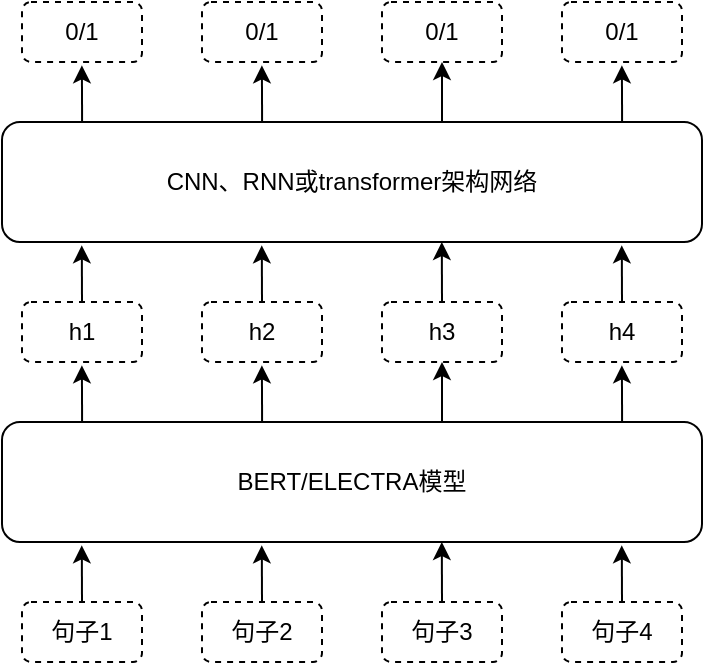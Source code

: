 <mxfile version="20.6.2" type="github">
  <diagram id="DylYnQjOaM4mkceM2j5T" name="第 1 页">
    <mxGraphModel dx="1162" dy="773" grid="0" gridSize="10" guides="1" tooltips="1" connect="1" arrows="1" fold="1" page="1" pageScale="1" pageWidth="827" pageHeight="1169" math="0" shadow="0">
      <root>
        <mxCell id="0" />
        <mxCell id="1" parent="0" />
        <mxCell id="PNbQO5fA-VHTfyRlcOsc-1" value="BERT/ELECTRA模型" style="rounded=1;whiteSpace=wrap;html=1;" vertex="1" parent="1">
          <mxGeometry x="190" y="360" width="350" height="60" as="geometry" />
        </mxCell>
        <mxCell id="PNbQO5fA-VHTfyRlcOsc-2" value="CNN、RNN或transformer架构网络" style="rounded=1;whiteSpace=wrap;html=1;" vertex="1" parent="1">
          <mxGeometry x="190" y="210" width="350" height="60" as="geometry" />
        </mxCell>
        <mxCell id="PNbQO5fA-VHTfyRlcOsc-4" value="句子1" style="text;html=1;strokeColor=default;fillColor=none;align=center;verticalAlign=middle;whiteSpace=wrap;rounded=1;dashed=1;" vertex="1" parent="1">
          <mxGeometry x="200" y="450" width="60" height="30" as="geometry" />
        </mxCell>
        <mxCell id="PNbQO5fA-VHTfyRlcOsc-9" value="" style="endArrow=classic;html=1;rounded=0;exitX=0.5;exitY=0;exitDx=0;exitDy=0;entryX=0.114;entryY=1.028;entryDx=0;entryDy=0;entryPerimeter=0;" edge="1" parent="1" source="PNbQO5fA-VHTfyRlcOsc-4" target="PNbQO5fA-VHTfyRlcOsc-1">
          <mxGeometry width="50" height="50" relative="1" as="geometry">
            <mxPoint x="390" y="420" as="sourcePoint" />
            <mxPoint x="440" y="370" as="targetPoint" />
          </mxGeometry>
        </mxCell>
        <mxCell id="PNbQO5fA-VHTfyRlcOsc-20" value="句子2" style="text;html=1;strokeColor=default;fillColor=none;align=center;verticalAlign=middle;whiteSpace=wrap;rounded=1;dashed=1;" vertex="1" parent="1">
          <mxGeometry x="290" y="450" width="60" height="30" as="geometry" />
        </mxCell>
        <mxCell id="PNbQO5fA-VHTfyRlcOsc-21" value="" style="endArrow=classic;html=1;rounded=0;exitX=0.5;exitY=0;exitDx=0;exitDy=0;entryX=0.114;entryY=1.028;entryDx=0;entryDy=0;entryPerimeter=0;" edge="1" parent="1" source="PNbQO5fA-VHTfyRlcOsc-20">
          <mxGeometry width="50" height="50" relative="1" as="geometry">
            <mxPoint x="480" y="420" as="sourcePoint" />
            <mxPoint x="319.9" y="421.68" as="targetPoint" />
          </mxGeometry>
        </mxCell>
        <mxCell id="PNbQO5fA-VHTfyRlcOsc-22" value="句子3" style="text;html=1;strokeColor=default;fillColor=none;align=center;verticalAlign=middle;whiteSpace=wrap;rounded=1;dashed=1;" vertex="1" parent="1">
          <mxGeometry x="380" y="450" width="60" height="30" as="geometry" />
        </mxCell>
        <mxCell id="PNbQO5fA-VHTfyRlcOsc-23" value="" style="endArrow=classic;html=1;rounded=0;exitX=0.5;exitY=0;exitDx=0;exitDy=0;entryX=0.114;entryY=1.028;entryDx=0;entryDy=0;entryPerimeter=0;" edge="1" parent="1" source="PNbQO5fA-VHTfyRlcOsc-22">
          <mxGeometry width="50" height="50" relative="1" as="geometry">
            <mxPoint x="570" y="418.32" as="sourcePoint" />
            <mxPoint x="409.9" y="420.0" as="targetPoint" />
          </mxGeometry>
        </mxCell>
        <mxCell id="PNbQO5fA-VHTfyRlcOsc-24" value="句子4" style="text;html=1;strokeColor=default;fillColor=none;align=center;verticalAlign=middle;whiteSpace=wrap;rounded=1;dashed=1;" vertex="1" parent="1">
          <mxGeometry x="470" y="450" width="60" height="30" as="geometry" />
        </mxCell>
        <mxCell id="PNbQO5fA-VHTfyRlcOsc-25" value="" style="endArrow=classic;html=1;rounded=0;exitX=0.5;exitY=0;exitDx=0;exitDy=0;entryX=0.114;entryY=1.028;entryDx=0;entryDy=0;entryPerimeter=0;" edge="1" parent="1" source="PNbQO5fA-VHTfyRlcOsc-24">
          <mxGeometry width="50" height="50" relative="1" as="geometry">
            <mxPoint x="660" y="420" as="sourcePoint" />
            <mxPoint x="499.9" y="421.68" as="targetPoint" />
          </mxGeometry>
        </mxCell>
        <mxCell id="PNbQO5fA-VHTfyRlcOsc-26" value="h1" style="text;html=1;strokeColor=default;fillColor=none;align=center;verticalAlign=middle;whiteSpace=wrap;rounded=1;dashed=1;" vertex="1" parent="1">
          <mxGeometry x="200" y="300" width="60" height="30" as="geometry" />
        </mxCell>
        <mxCell id="PNbQO5fA-VHTfyRlcOsc-27" value="" style="endArrow=classic;html=1;rounded=0;exitX=0.5;exitY=0;exitDx=0;exitDy=0;entryX=0.114;entryY=1.028;entryDx=0;entryDy=0;entryPerimeter=0;" edge="1" parent="1" source="PNbQO5fA-VHTfyRlcOsc-26">
          <mxGeometry width="50" height="50" relative="1" as="geometry">
            <mxPoint x="390" y="270" as="sourcePoint" />
            <mxPoint x="229.9" y="271.68" as="targetPoint" />
          </mxGeometry>
        </mxCell>
        <mxCell id="PNbQO5fA-VHTfyRlcOsc-28" value="h2" style="text;html=1;strokeColor=default;fillColor=none;align=center;verticalAlign=middle;whiteSpace=wrap;rounded=1;dashed=1;" vertex="1" parent="1">
          <mxGeometry x="290" y="300" width="60" height="30" as="geometry" />
        </mxCell>
        <mxCell id="PNbQO5fA-VHTfyRlcOsc-29" value="" style="endArrow=classic;html=1;rounded=0;exitX=0.5;exitY=0;exitDx=0;exitDy=0;entryX=0.114;entryY=1.028;entryDx=0;entryDy=0;entryPerimeter=0;" edge="1" parent="1" source="PNbQO5fA-VHTfyRlcOsc-28">
          <mxGeometry width="50" height="50" relative="1" as="geometry">
            <mxPoint x="480" y="270" as="sourcePoint" />
            <mxPoint x="319.9" y="271.68" as="targetPoint" />
          </mxGeometry>
        </mxCell>
        <mxCell id="PNbQO5fA-VHTfyRlcOsc-30" value="h3" style="text;html=1;strokeColor=default;fillColor=none;align=center;verticalAlign=middle;whiteSpace=wrap;rounded=1;dashed=1;" vertex="1" parent="1">
          <mxGeometry x="380" y="300" width="60" height="30" as="geometry" />
        </mxCell>
        <mxCell id="PNbQO5fA-VHTfyRlcOsc-31" value="" style="endArrow=classic;html=1;rounded=0;exitX=0.5;exitY=0;exitDx=0;exitDy=0;entryX=0.114;entryY=1.028;entryDx=0;entryDy=0;entryPerimeter=0;" edge="1" parent="1" source="PNbQO5fA-VHTfyRlcOsc-30">
          <mxGeometry width="50" height="50" relative="1" as="geometry">
            <mxPoint x="570" y="268.32" as="sourcePoint" />
            <mxPoint x="409.9" y="270" as="targetPoint" />
          </mxGeometry>
        </mxCell>
        <mxCell id="PNbQO5fA-VHTfyRlcOsc-32" value="h4" style="text;html=1;strokeColor=default;fillColor=none;align=center;verticalAlign=middle;whiteSpace=wrap;rounded=1;dashed=1;" vertex="1" parent="1">
          <mxGeometry x="470" y="300" width="60" height="30" as="geometry" />
        </mxCell>
        <mxCell id="PNbQO5fA-VHTfyRlcOsc-33" value="" style="endArrow=classic;html=1;rounded=0;exitX=0.5;exitY=0;exitDx=0;exitDy=0;entryX=0.114;entryY=1.028;entryDx=0;entryDy=0;entryPerimeter=0;" edge="1" parent="1" source="PNbQO5fA-VHTfyRlcOsc-32">
          <mxGeometry width="50" height="50" relative="1" as="geometry">
            <mxPoint x="660" y="270" as="sourcePoint" />
            <mxPoint x="499.9" y="271.68" as="targetPoint" />
          </mxGeometry>
        </mxCell>
        <mxCell id="PNbQO5fA-VHTfyRlcOsc-34" value="" style="endArrow=classic;html=1;rounded=0;exitX=0.5;exitY=0;exitDx=0;exitDy=0;entryX=0.114;entryY=1.028;entryDx=0;entryDy=0;entryPerimeter=0;" edge="1" parent="1">
          <mxGeometry width="50" height="50" relative="1" as="geometry">
            <mxPoint x="230.05" y="360" as="sourcePoint" />
            <mxPoint x="229.95" y="331.68" as="targetPoint" />
          </mxGeometry>
        </mxCell>
        <mxCell id="PNbQO5fA-VHTfyRlcOsc-35" value="" style="endArrow=classic;html=1;rounded=0;exitX=0.5;exitY=0;exitDx=0;exitDy=0;entryX=0.114;entryY=1.028;entryDx=0;entryDy=0;entryPerimeter=0;" edge="1" parent="1">
          <mxGeometry width="50" height="50" relative="1" as="geometry">
            <mxPoint x="320.05" y="360" as="sourcePoint" />
            <mxPoint x="319.95" y="331.68" as="targetPoint" />
          </mxGeometry>
        </mxCell>
        <mxCell id="PNbQO5fA-VHTfyRlcOsc-36" value="" style="endArrow=classic;html=1;rounded=0;" edge="1" parent="1">
          <mxGeometry width="50" height="50" relative="1" as="geometry">
            <mxPoint x="410" y="360" as="sourcePoint" />
            <mxPoint x="410" y="330" as="targetPoint" />
          </mxGeometry>
        </mxCell>
        <mxCell id="PNbQO5fA-VHTfyRlcOsc-37" value="" style="endArrow=classic;html=1;rounded=0;exitX=0.5;exitY=0;exitDx=0;exitDy=0;entryX=0.114;entryY=1.028;entryDx=0;entryDy=0;entryPerimeter=0;" edge="1" parent="1">
          <mxGeometry width="50" height="50" relative="1" as="geometry">
            <mxPoint x="500.05" y="360" as="sourcePoint" />
            <mxPoint x="499.95" y="331.68" as="targetPoint" />
          </mxGeometry>
        </mxCell>
        <mxCell id="PNbQO5fA-VHTfyRlcOsc-48" value="0/1" style="text;html=1;strokeColor=default;fillColor=none;align=center;verticalAlign=middle;whiteSpace=wrap;rounded=1;dashed=1;" vertex="1" parent="1">
          <mxGeometry x="200" y="150" width="60" height="30" as="geometry" />
        </mxCell>
        <mxCell id="PNbQO5fA-VHTfyRlcOsc-49" value="0/1" style="text;html=1;strokeColor=default;fillColor=none;align=center;verticalAlign=middle;whiteSpace=wrap;rounded=1;dashed=1;" vertex="1" parent="1">
          <mxGeometry x="290" y="150" width="60" height="30" as="geometry" />
        </mxCell>
        <mxCell id="PNbQO5fA-VHTfyRlcOsc-50" value="0/1" style="text;html=1;strokeColor=default;fillColor=none;align=center;verticalAlign=middle;whiteSpace=wrap;rounded=1;dashed=1;" vertex="1" parent="1">
          <mxGeometry x="380" y="150" width="60" height="30" as="geometry" />
        </mxCell>
        <mxCell id="PNbQO5fA-VHTfyRlcOsc-51" value="0/1" style="text;html=1;strokeColor=default;fillColor=none;align=center;verticalAlign=middle;whiteSpace=wrap;rounded=1;dashed=1;" vertex="1" parent="1">
          <mxGeometry x="470" y="150" width="60" height="30" as="geometry" />
        </mxCell>
        <mxCell id="PNbQO5fA-VHTfyRlcOsc-52" value="" style="endArrow=classic;html=1;rounded=0;exitX=0.5;exitY=0;exitDx=0;exitDy=0;entryX=0.114;entryY=1.028;entryDx=0;entryDy=0;entryPerimeter=0;" edge="1" parent="1">
          <mxGeometry width="50" height="50" relative="1" as="geometry">
            <mxPoint x="230.05" y="210" as="sourcePoint" />
            <mxPoint x="229.95" y="181.68" as="targetPoint" />
          </mxGeometry>
        </mxCell>
        <mxCell id="PNbQO5fA-VHTfyRlcOsc-53" value="" style="endArrow=classic;html=1;rounded=0;exitX=0.5;exitY=0;exitDx=0;exitDy=0;entryX=0.114;entryY=1.028;entryDx=0;entryDy=0;entryPerimeter=0;" edge="1" parent="1">
          <mxGeometry width="50" height="50" relative="1" as="geometry">
            <mxPoint x="320.05" y="210" as="sourcePoint" />
            <mxPoint x="319.95" y="181.68" as="targetPoint" />
          </mxGeometry>
        </mxCell>
        <mxCell id="PNbQO5fA-VHTfyRlcOsc-54" value="" style="endArrow=classic;html=1;rounded=0;" edge="1" parent="1">
          <mxGeometry width="50" height="50" relative="1" as="geometry">
            <mxPoint x="410" y="210" as="sourcePoint" />
            <mxPoint x="410" y="180" as="targetPoint" />
          </mxGeometry>
        </mxCell>
        <mxCell id="PNbQO5fA-VHTfyRlcOsc-55" value="" style="endArrow=classic;html=1;rounded=0;exitX=0.5;exitY=0;exitDx=0;exitDy=0;entryX=0.114;entryY=1.028;entryDx=0;entryDy=0;entryPerimeter=0;" edge="1" parent="1">
          <mxGeometry width="50" height="50" relative="1" as="geometry">
            <mxPoint x="500.05" y="210" as="sourcePoint" />
            <mxPoint x="499.95" y="181.68" as="targetPoint" />
          </mxGeometry>
        </mxCell>
      </root>
    </mxGraphModel>
  </diagram>
</mxfile>

